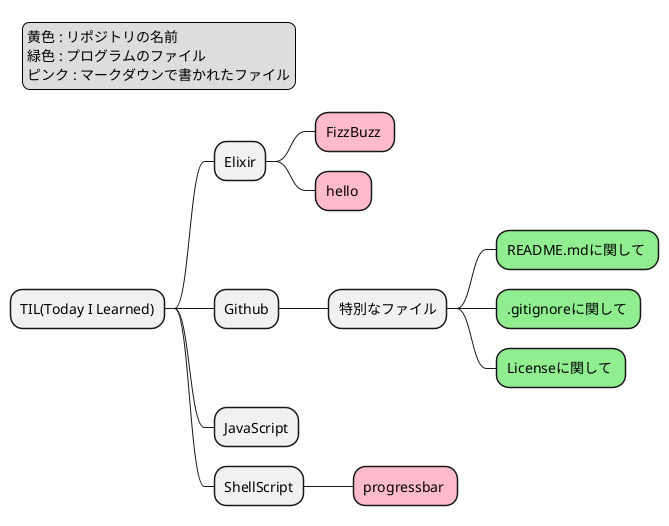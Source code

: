 @startmindmap RepositoryStructureJ

<style>
mindmapDiagram {
  .green {
    BackgroundColor #90ee90
  }
  .rose {
    BackgroundColor #FFBBCC
  }
}
</style>

* TIL(Today I Learned)
** Elixir
*** FizzBuzz <<rose>>
*** hello <<rose>>
** Github
*** 特別なファイル
**** README.mdに関して <<green>>
**** .gitignoreに関して <<green>>
**** Licenseに関して <<green>>
** JavaScript

** ShellScript
*** progressbar <<rose>>



legend top left
    黄色 : リポジトリの名前
    緑色 : プログラムのファイル
    ピンク : マークダウンで書かれたファイル
endlegend

@endmindmap

